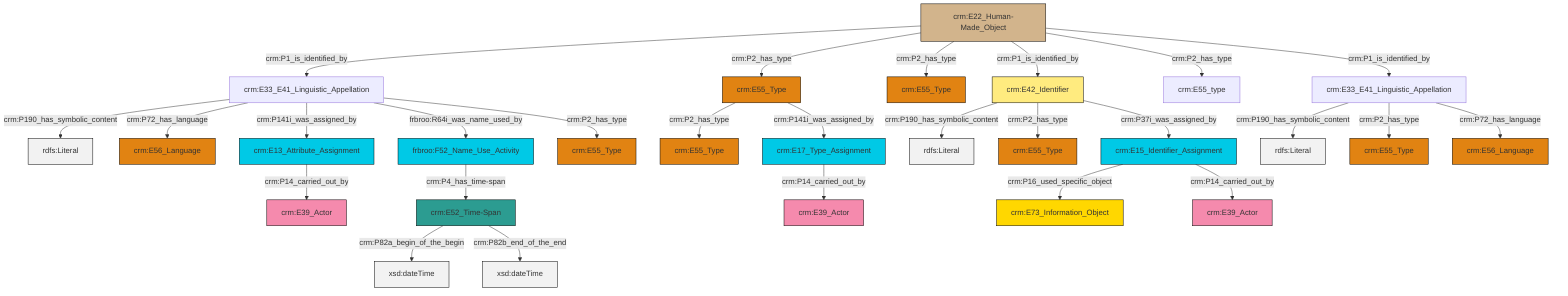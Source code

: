 graph TD
classDef Literal fill:#f2f2f2,stroke:#000000;
classDef CRM_Entity fill:#FFFFFF,stroke:#000000;
classDef Temporal_Entity fill:#00C9E6, stroke:#000000;
classDef Type fill:#E18312, stroke:#000000;
classDef Time-Span fill:#2C9C91, stroke:#000000;
classDef Appellation fill:#FFEB7F, stroke:#000000;
classDef Place fill:#008836, stroke:#000000;
classDef Persistent_Item fill:#B266B2, stroke:#000000;
classDef Conceptual_Object fill:#FFD700, stroke:#000000;
classDef Physical_Thing fill:#D2B48C, stroke:#000000;
classDef Actor fill:#f58aad, stroke:#000000;
classDef PC_Classes fill:#4ce600, stroke:#000000;
classDef Multi fill:#cccccc,stroke:#000000;

0["crm:E42_Identifier"]:::Appellation -->|crm:P190_has_symbolic_content| 1[rdfs:Literal]:::Literal
4["crm:E55_Type"]:::Type -->|crm:P2_has_type| 5["crm:E55_Type"]:::Type
12["crm:E33_E41_Linguistic_Appellation"]:::Default -->|crm:P190_has_symbolic_content| 13[rdfs:Literal]:::Literal
4["crm:E55_Type"]:::Type -->|crm:P141i_was_assigned_by| 14["crm:E17_Type_Assignment"]:::Temporal_Entity
17["crm:E22_Human-Made_Object"]:::Physical_Thing -->|crm:P1_is_identified_by| 12["crm:E33_E41_Linguistic_Appellation"]:::Default
17["crm:E22_Human-Made_Object"]:::Physical_Thing -->|crm:P2_has_type| 4["crm:E55_Type"]:::Type
17["crm:E22_Human-Made_Object"]:::Physical_Thing -->|crm:P2_has_type| 19["crm:E55_Type"]:::Type
20["crm:E15_Identifier_Assignment"]:::Temporal_Entity -->|crm:P16_used_specific_object| 21["crm:E73_Information_Object"]:::Conceptual_Object
8["crm:E33_E41_Linguistic_Appellation"]:::Default -->|crm:P190_has_symbolic_content| 22[rdfs:Literal]:::Literal
2["crm:E52_Time-Span"]:::Time-Span -->|crm:P82a_begin_of_the_begin| 23[xsd:dateTime]:::Literal
12["crm:E33_E41_Linguistic_Appellation"]:::Default -->|crm:P72_has_language| 25["crm:E56_Language"]:::Type
17["crm:E22_Human-Made_Object"]:::Physical_Thing -->|crm:P1_is_identified_by| 0["crm:E42_Identifier"]:::Appellation
12["crm:E33_E41_Linguistic_Appellation"]:::Default -->|crm:P141i_was_assigned_by| 10["crm:E13_Attribute_Assignment"]:::Temporal_Entity
12["crm:E33_E41_Linguistic_Appellation"]:::Default -->|frbroo:R64i_was_name_used_by| 30["frbroo:F52_Name_Use_Activity"]:::Temporal_Entity
17["crm:E22_Human-Made_Object"]:::Physical_Thing -->|crm:P2_has_type| 28["crm:E55_type"]:::Default
12["crm:E33_E41_Linguistic_Appellation"]:::Default -->|crm:P2_has_type| 34["crm:E55_Type"]:::Type
10["crm:E13_Attribute_Assignment"]:::Temporal_Entity -->|crm:P14_carried_out_by| 35["crm:E39_Actor"]:::Actor
8["crm:E33_E41_Linguistic_Appellation"]:::Default -->|crm:P2_has_type| 6["crm:E55_Type"]:::Type
0["crm:E42_Identifier"]:::Appellation -->|crm:P2_has_type| 37["crm:E55_Type"]:::Type
2["crm:E52_Time-Span"]:::Time-Span -->|crm:P82b_end_of_the_end| 38[xsd:dateTime]:::Literal
8["crm:E33_E41_Linguistic_Appellation"]:::Default -->|crm:P72_has_language| 39["crm:E56_Language"]:::Type
17["crm:E22_Human-Made_Object"]:::Physical_Thing -->|crm:P1_is_identified_by| 8["crm:E33_E41_Linguistic_Appellation"]:::Default
20["crm:E15_Identifier_Assignment"]:::Temporal_Entity -->|crm:P14_carried_out_by| 15["crm:E39_Actor"]:::Actor
30["frbroo:F52_Name_Use_Activity"]:::Temporal_Entity -->|crm:P4_has_time-span| 2["crm:E52_Time-Span"]:::Time-Span
0["crm:E42_Identifier"]:::Appellation -->|crm:P37i_was_assigned_by| 20["crm:E15_Identifier_Assignment"]:::Temporal_Entity
14["crm:E17_Type_Assignment"]:::Temporal_Entity -->|crm:P14_carried_out_by| 32["crm:E39_Actor"]:::Actor